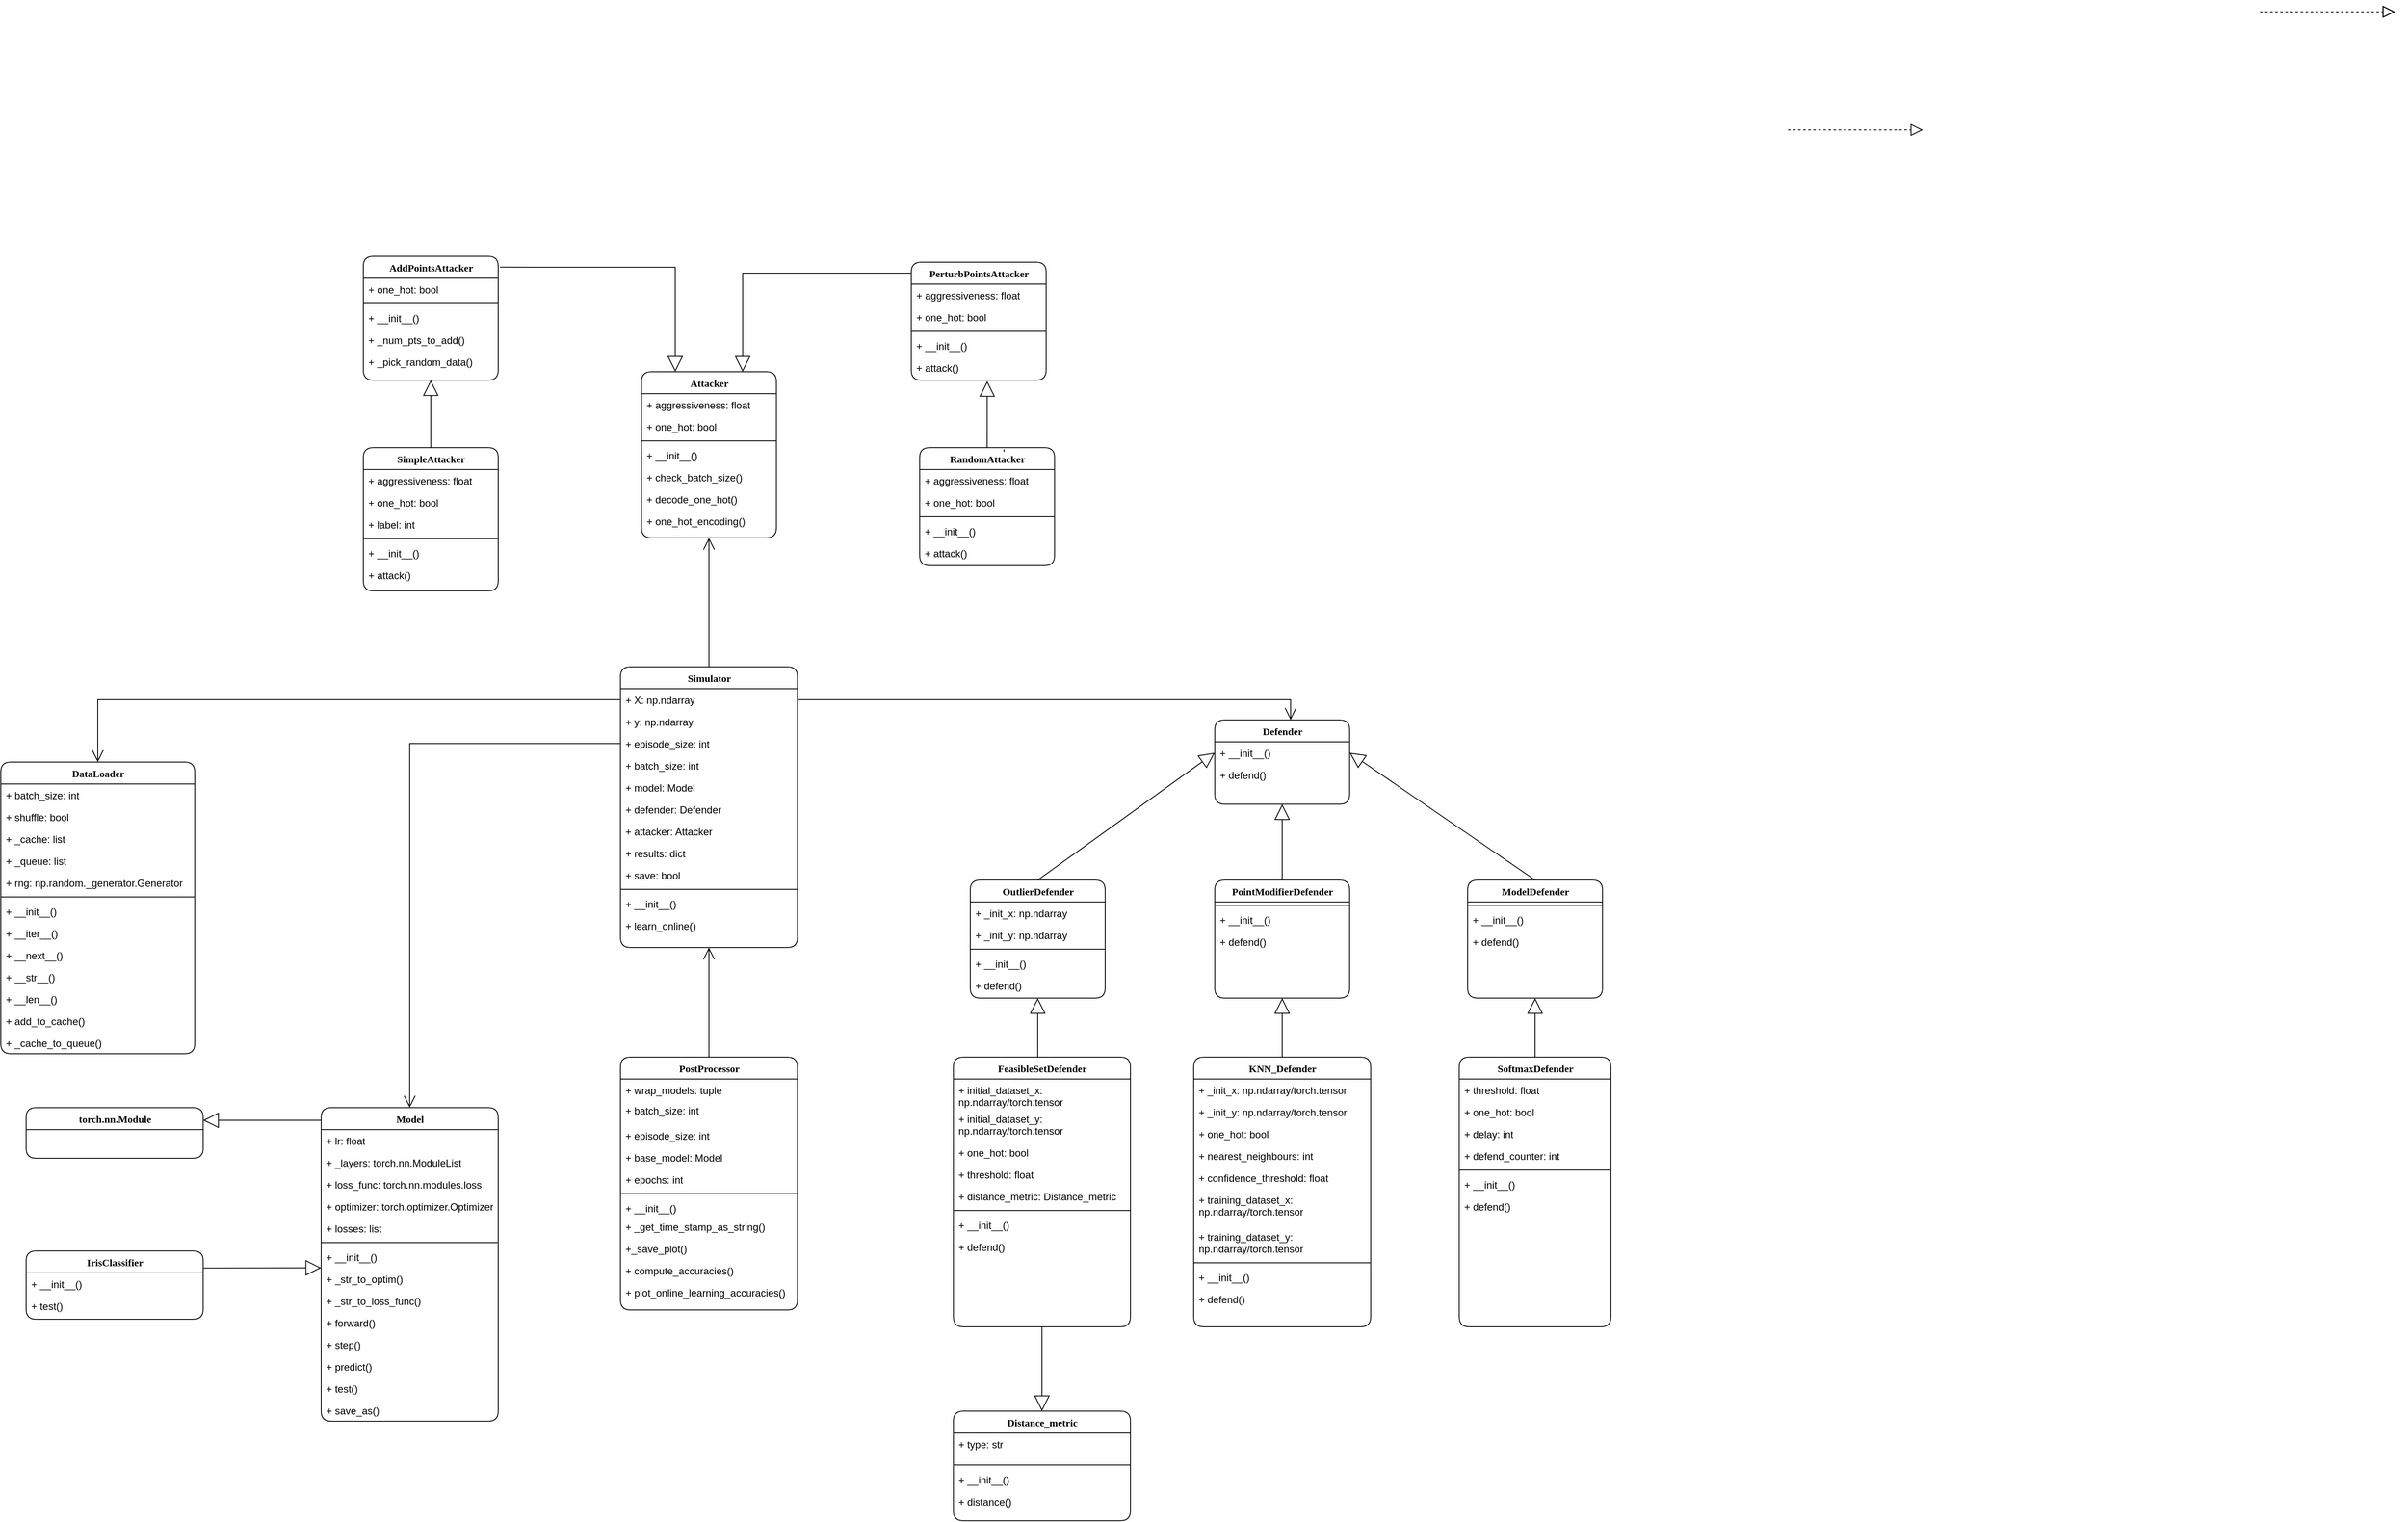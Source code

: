 <mxfile version="17.4.0" type="device"><diagram name="Page-1" id="9f46799a-70d6-7492-0946-bef42562c5a5"><mxGraphModel dx="711" dy="2043" grid="1" gridSize="10" guides="1" tooltips="1" connect="1" arrows="1" fold="1" page="1" pageScale="1" pageWidth="2336" pageHeight="1654" background="none" math="0" shadow="0"><root><mxCell id="0"/><mxCell id="1" parent="0"/><mxCell id="78961159f06e98e8-17" value="DataLoader" style="swimlane;html=1;fontStyle=1;align=center;verticalAlign=top;childLayout=stackLayout;horizontal=1;startSize=26;horizontalStack=0;resizeParent=1;resizeLast=0;collapsible=1;marginBottom=0;swimlaneFillColor=#ffffff;rounded=1;shadow=0;comic=0;labelBackgroundColor=none;strokeWidth=1;fillColor=none;fontFamily=Verdana;fontSize=12" parent="1" vertex="1"><mxGeometry x="110" y="650" width="230" height="346" as="geometry"><mxRectangle x="90" y="83" width="110" height="26" as="alternateBounds"/></mxGeometry></mxCell><mxCell id="78961159f06e98e8-21" value="+ batch_size: int" style="text;html=1;strokeColor=none;fillColor=none;align=left;verticalAlign=top;spacingLeft=4;spacingRight=4;whiteSpace=wrap;overflow=hidden;rotatable=0;points=[[0,0.5],[1,0.5]];portConstraint=eastwest;rounded=1;" parent="78961159f06e98e8-17" vertex="1"><mxGeometry y="26" width="230" height="26" as="geometry"/></mxCell><mxCell id="78961159f06e98e8-23" value="+ shuffle: bool" style="text;html=1;strokeColor=none;fillColor=none;align=left;verticalAlign=top;spacingLeft=4;spacingRight=4;whiteSpace=wrap;overflow=hidden;rotatable=0;points=[[0,0.5],[1,0.5]];portConstraint=eastwest;rounded=1;" parent="78961159f06e98e8-17" vertex="1"><mxGeometry y="52" width="230" height="26" as="geometry"/></mxCell><mxCell id="78961159f06e98e8-25" value="+ _cache: list" style="text;html=1;strokeColor=none;fillColor=none;align=left;verticalAlign=top;spacingLeft=4;spacingRight=4;whiteSpace=wrap;overflow=hidden;rotatable=0;points=[[0,0.5],[1,0.5]];portConstraint=eastwest;rounded=1;" parent="78961159f06e98e8-17" vertex="1"><mxGeometry y="78" width="230" height="26" as="geometry"/></mxCell><mxCell id="78961159f06e98e8-26" value="+ _queue: list" style="text;html=1;strokeColor=none;fillColor=none;align=left;verticalAlign=top;spacingLeft=4;spacingRight=4;whiteSpace=wrap;overflow=hidden;rotatable=0;points=[[0,0.5],[1,0.5]];portConstraint=eastwest;rounded=1;" parent="78961159f06e98e8-17" vertex="1"><mxGeometry y="104" width="230" height="26" as="geometry"/></mxCell><mxCell id="78961159f06e98e8-24" value="+ rng: np.random._generator.Generator&amp;nbsp;" style="text;html=1;strokeColor=none;fillColor=none;align=left;verticalAlign=top;spacingLeft=4;spacingRight=4;whiteSpace=wrap;overflow=hidden;rotatable=0;points=[[0,0.5],[1,0.5]];portConstraint=eastwest;rounded=1;" parent="78961159f06e98e8-17" vertex="1"><mxGeometry y="130" width="230" height="26" as="geometry"/></mxCell><mxCell id="78961159f06e98e8-19" value="" style="line;html=1;strokeWidth=1;fillColor=none;align=left;verticalAlign=middle;spacingTop=-1;spacingLeft=3;spacingRight=3;rotatable=0;labelPosition=right;points=[];portConstraint=eastwest;rounded=1;" parent="78961159f06e98e8-17" vertex="1"><mxGeometry y="156" width="230" height="8" as="geometry"/></mxCell><mxCell id="78961159f06e98e8-20" value="+ __init__()" style="text;html=1;strokeColor=none;fillColor=none;align=left;verticalAlign=top;spacingLeft=4;spacingRight=4;whiteSpace=wrap;overflow=hidden;rotatable=0;points=[[0,0.5],[1,0.5]];portConstraint=eastwest;rounded=1;" parent="78961159f06e98e8-17" vertex="1"><mxGeometry y="164" width="230" height="26" as="geometry"/></mxCell><mxCell id="78961159f06e98e8-27" value="+ __iter__()" style="text;html=1;strokeColor=none;fillColor=none;align=left;verticalAlign=top;spacingLeft=4;spacingRight=4;whiteSpace=wrap;overflow=hidden;rotatable=0;points=[[0,0.5],[1,0.5]];portConstraint=eastwest;rounded=1;" parent="78961159f06e98e8-17" vertex="1"><mxGeometry y="190" width="230" height="26" as="geometry"/></mxCell><mxCell id="HNmDLy99g-B5HM1cWRV4-6" value="+ __next__()" style="text;html=1;strokeColor=none;fillColor=none;align=left;verticalAlign=top;spacingLeft=4;spacingRight=4;whiteSpace=wrap;overflow=hidden;rotatable=0;points=[[0,0.5],[1,0.5]];portConstraint=eastwest;rounded=1;" parent="78961159f06e98e8-17" vertex="1"><mxGeometry y="216" width="230" height="26" as="geometry"/></mxCell><mxCell id="4w9AQa7kGGlnTbLv3iYt-20" value="+ __str__()" style="text;html=1;strokeColor=none;fillColor=none;align=left;verticalAlign=top;spacingLeft=4;spacingRight=4;whiteSpace=wrap;overflow=hidden;rotatable=0;points=[[0,0.5],[1,0.5]];portConstraint=eastwest;rounded=1;" parent="78961159f06e98e8-17" vertex="1"><mxGeometry y="242" width="230" height="26" as="geometry"/></mxCell><mxCell id="HNmDLy99g-B5HM1cWRV4-7" value="+ __len__()" style="text;html=1;strokeColor=none;fillColor=none;align=left;verticalAlign=top;spacingLeft=4;spacingRight=4;whiteSpace=wrap;overflow=hidden;rotatable=0;points=[[0,0.5],[1,0.5]];portConstraint=eastwest;rounded=1;" parent="78961159f06e98e8-17" vertex="1"><mxGeometry y="268" width="230" height="26" as="geometry"/></mxCell><mxCell id="HNmDLy99g-B5HM1cWRV4-8" value="+ add_to_cache()" style="text;html=1;strokeColor=none;fillColor=none;align=left;verticalAlign=top;spacingLeft=4;spacingRight=4;whiteSpace=wrap;overflow=hidden;rotatable=0;points=[[0,0.5],[1,0.5]];portConstraint=eastwest;rounded=1;" parent="78961159f06e98e8-17" vertex="1"><mxGeometry y="294" width="230" height="26" as="geometry"/></mxCell><mxCell id="HNmDLy99g-B5HM1cWRV4-9" value="+ _cache_to_queue()" style="text;html=1;strokeColor=none;fillColor=none;align=left;verticalAlign=top;spacingLeft=4;spacingRight=4;whiteSpace=wrap;overflow=hidden;rotatable=0;points=[[0,0.5],[1,0.5]];portConstraint=eastwest;rounded=1;" parent="78961159f06e98e8-17" vertex="1"><mxGeometry y="320" width="230" height="26" as="geometry"/></mxCell><mxCell id="78961159f06e98e8-30" value="Attacker" style="swimlane;html=1;fontStyle=1;align=center;verticalAlign=top;childLayout=stackLayout;horizontal=1;startSize=26;horizontalStack=0;resizeParent=1;resizeLast=0;collapsible=1;marginBottom=0;swimlaneFillColor=#ffffff;rounded=1;shadow=0;comic=0;labelBackgroundColor=none;strokeWidth=1;fillColor=none;fontFamily=Verdana;fontSize=12" parent="1" vertex="1"><mxGeometry x="870" y="187" width="160" height="197" as="geometry"/></mxCell><mxCell id="78961159f06e98e8-31" value="+ aggressiveness: float" style="text;html=1;strokeColor=none;fillColor=none;align=left;verticalAlign=top;spacingLeft=4;spacingRight=4;whiteSpace=wrap;overflow=hidden;rotatable=0;points=[[0,0.5],[1,0.5]];portConstraint=eastwest;rounded=1;" parent="78961159f06e98e8-30" vertex="1"><mxGeometry y="26" width="160" height="26" as="geometry"/></mxCell><mxCell id="78961159f06e98e8-32" value="+ one_hot: bool" style="text;html=1;strokeColor=none;fillColor=none;align=left;verticalAlign=top;spacingLeft=4;spacingRight=4;whiteSpace=wrap;overflow=hidden;rotatable=0;points=[[0,0.5],[1,0.5]];portConstraint=eastwest;rounded=1;" parent="78961159f06e98e8-30" vertex="1"><mxGeometry y="52" width="160" height="26" as="geometry"/></mxCell><mxCell id="78961159f06e98e8-38" value="" style="line;html=1;strokeWidth=1;fillColor=none;align=left;verticalAlign=middle;spacingTop=-1;spacingLeft=3;spacingRight=3;rotatable=0;labelPosition=right;points=[];portConstraint=eastwest;rounded=1;" parent="78961159f06e98e8-30" vertex="1"><mxGeometry y="78" width="160" height="8" as="geometry"/></mxCell><mxCell id="78961159f06e98e8-39" value="+ __init__()" style="text;html=1;strokeColor=none;fillColor=none;align=left;verticalAlign=top;spacingLeft=4;spacingRight=4;whiteSpace=wrap;overflow=hidden;rotatable=0;points=[[0,0.5],[1,0.5]];portConstraint=eastwest;rounded=1;" parent="78961159f06e98e8-30" vertex="1"><mxGeometry y="86" width="160" height="26" as="geometry"/></mxCell><mxCell id="78961159f06e98e8-40" value="+ check_batch_size()" style="text;html=1;strokeColor=none;fillColor=none;align=left;verticalAlign=top;spacingLeft=4;spacingRight=4;whiteSpace=wrap;overflow=hidden;rotatable=0;points=[[0,0.5],[1,0.5]];portConstraint=eastwest;rounded=1;" parent="78961159f06e98e8-30" vertex="1"><mxGeometry y="112" width="160" height="26" as="geometry"/></mxCell><mxCell id="78961159f06e98e8-42" value="+ decode_one_hot()" style="text;html=1;strokeColor=none;fillColor=none;align=left;verticalAlign=top;spacingLeft=4;spacingRight=4;whiteSpace=wrap;overflow=hidden;rotatable=0;points=[[0,0.5],[1,0.5]];portConstraint=eastwest;rounded=1;" parent="78961159f06e98e8-30" vertex="1"><mxGeometry y="138" width="160" height="26" as="geometry"/></mxCell><mxCell id="HNmDLy99g-B5HM1cWRV4-432" value="+ one_hot_encoding()" style="text;html=1;strokeColor=none;fillColor=none;align=left;verticalAlign=top;spacingLeft=4;spacingRight=4;whiteSpace=wrap;overflow=hidden;rotatable=0;points=[[0,0.5],[1,0.5]];portConstraint=eastwest;rounded=1;" parent="78961159f06e98e8-30" vertex="1"><mxGeometry y="164" width="160" height="26" as="geometry"/></mxCell><mxCell id="78961159f06e98e8-43" value="AddPointsAttacker" style="swimlane;html=1;fontStyle=1;align=center;verticalAlign=top;childLayout=stackLayout;horizontal=1;startSize=26;horizontalStack=0;resizeParent=1;resizeLast=0;collapsible=1;marginBottom=0;swimlaneFillColor=#ffffff;rounded=1;shadow=0;comic=0;labelBackgroundColor=none;strokeWidth=1;fillColor=none;fontFamily=Verdana;fontSize=12" parent="1" vertex="1"><mxGeometry x="540" y="50" width="160" height="147" as="geometry"/></mxCell><mxCell id="78961159f06e98e8-44" value="+ one_hot: bool" style="text;html=1;strokeColor=none;fillColor=none;align=left;verticalAlign=top;spacingLeft=4;spacingRight=4;whiteSpace=wrap;overflow=hidden;rotatable=0;points=[[0,0.5],[1,0.5]];portConstraint=eastwest;rounded=1;" parent="78961159f06e98e8-43" vertex="1"><mxGeometry y="26" width="160" height="26" as="geometry"/></mxCell><mxCell id="78961159f06e98e8-51" value="" style="line;html=1;strokeWidth=1;fillColor=none;align=left;verticalAlign=middle;spacingTop=-1;spacingLeft=3;spacingRight=3;rotatable=0;labelPosition=right;points=[];portConstraint=eastwest;rounded=1;" parent="78961159f06e98e8-43" vertex="1"><mxGeometry y="52" width="160" height="8" as="geometry"/></mxCell><mxCell id="HNmDLy99g-B5HM1cWRV4-433" value="+ __init__()" style="text;html=1;strokeColor=none;fillColor=none;align=left;verticalAlign=top;spacingLeft=4;spacingRight=4;whiteSpace=wrap;overflow=hidden;rotatable=0;points=[[0,0.5],[1,0.5]];portConstraint=eastwest;rounded=1;" parent="78961159f06e98e8-43" vertex="1"><mxGeometry y="60" width="160" height="26" as="geometry"/></mxCell><mxCell id="78961159f06e98e8-52" value="+ _num_pts_to_add()" style="text;html=1;strokeColor=none;fillColor=none;align=left;verticalAlign=top;spacingLeft=4;spacingRight=4;whiteSpace=wrap;overflow=hidden;rotatable=0;points=[[0,0.5],[1,0.5]];portConstraint=eastwest;rounded=1;" parent="78961159f06e98e8-43" vertex="1"><mxGeometry y="86" width="160" height="26" as="geometry"/></mxCell><mxCell id="78961159f06e98e8-53" value="+ _pick_random_data()" style="text;html=1;strokeColor=none;fillColor=none;align=left;verticalAlign=top;spacingLeft=4;spacingRight=4;whiteSpace=wrap;overflow=hidden;rotatable=0;points=[[0,0.5],[1,0.5]];portConstraint=eastwest;rounded=1;" parent="78961159f06e98e8-43" vertex="1"><mxGeometry y="112" width="160" height="26" as="geometry"/></mxCell><mxCell id="HNmDLy99g-B5HM1cWRV4-435" value="SimpleAttacker" style="swimlane;html=1;fontStyle=1;align=center;verticalAlign=top;childLayout=stackLayout;horizontal=1;startSize=26;horizontalStack=0;resizeParent=1;resizeLast=0;collapsible=1;marginBottom=0;swimlaneFillColor=#ffffff;rounded=1;shadow=0;comic=0;labelBackgroundColor=none;strokeWidth=1;fillColor=none;fontFamily=Verdana;fontSize=12" parent="1" vertex="1"><mxGeometry x="540" y="277" width="160" height="170" as="geometry"/></mxCell><mxCell id="HNmDLy99g-B5HM1cWRV4-442" value="+ aggressiveness: float" style="text;html=1;strokeColor=none;fillColor=none;align=left;verticalAlign=top;spacingLeft=4;spacingRight=4;whiteSpace=wrap;overflow=hidden;rotatable=0;points=[[0,0.5],[1,0.5]];portConstraint=eastwest;rounded=1;" parent="HNmDLy99g-B5HM1cWRV4-435" vertex="1"><mxGeometry y="26" width="160" height="26" as="geometry"/></mxCell><mxCell id="HNmDLy99g-B5HM1cWRV4-436" value="+ one_hot: bool" style="text;html=1;strokeColor=none;fillColor=none;align=left;verticalAlign=top;spacingLeft=4;spacingRight=4;whiteSpace=wrap;overflow=hidden;rotatable=0;points=[[0,0.5],[1,0.5]];portConstraint=eastwest;rounded=1;" parent="HNmDLy99g-B5HM1cWRV4-435" vertex="1"><mxGeometry y="52" width="160" height="26" as="geometry"/></mxCell><mxCell id="HNmDLy99g-B5HM1cWRV4-443" value="+ label: int" style="text;html=1;strokeColor=none;fillColor=none;align=left;verticalAlign=top;spacingLeft=4;spacingRight=4;whiteSpace=wrap;overflow=hidden;rotatable=0;points=[[0,0.5],[1,0.5]];portConstraint=eastwest;rounded=1;" parent="HNmDLy99g-B5HM1cWRV4-435" vertex="1"><mxGeometry y="78" width="160" height="26" as="geometry"/></mxCell><mxCell id="HNmDLy99g-B5HM1cWRV4-437" value="" style="line;html=1;strokeWidth=1;fillColor=none;align=left;verticalAlign=middle;spacingTop=-1;spacingLeft=3;spacingRight=3;rotatable=0;labelPosition=right;points=[];portConstraint=eastwest;rounded=1;" parent="HNmDLy99g-B5HM1cWRV4-435" vertex="1"><mxGeometry y="104" width="160" height="8" as="geometry"/></mxCell><mxCell id="HNmDLy99g-B5HM1cWRV4-438" value="+ __init__()" style="text;html=1;strokeColor=none;fillColor=none;align=left;verticalAlign=top;spacingLeft=4;spacingRight=4;whiteSpace=wrap;overflow=hidden;rotatable=0;points=[[0,0.5],[1,0.5]];portConstraint=eastwest;rounded=1;" parent="HNmDLy99g-B5HM1cWRV4-435" vertex="1"><mxGeometry y="112" width="160" height="26" as="geometry"/></mxCell><mxCell id="HNmDLy99g-B5HM1cWRV4-439" value="+ attack()" style="text;html=1;strokeColor=none;fillColor=none;align=left;verticalAlign=top;spacingLeft=4;spacingRight=4;whiteSpace=wrap;overflow=hidden;rotatable=0;points=[[0,0.5],[1,0.5]];portConstraint=eastwest;rounded=1;" parent="HNmDLy99g-B5HM1cWRV4-435" vertex="1"><mxGeometry y="138" width="160" height="26" as="geometry"/></mxCell><mxCell id="HNmDLy99g-B5HM1cWRV4-454" value="Defender" style="swimlane;html=1;fontStyle=1;align=center;verticalAlign=top;childLayout=stackLayout;horizontal=1;startSize=26;horizontalStack=0;resizeParent=1;resizeLast=0;collapsible=1;marginBottom=0;swimlaneFillColor=#ffffff;rounded=1;shadow=0;comic=0;labelBackgroundColor=none;strokeWidth=1;fillColor=none;fontFamily=Verdana;fontSize=12" parent="1" vertex="1"><mxGeometry x="1550" y="600" width="160" height="100" as="geometry"/></mxCell><mxCell id="HNmDLy99g-B5HM1cWRV4-458" value="+ __init__()" style="text;html=1;strokeColor=none;fillColor=none;align=left;verticalAlign=top;spacingLeft=4;spacingRight=4;whiteSpace=wrap;overflow=hidden;rotatable=0;points=[[0,0.5],[1,0.5]];portConstraint=eastwest;rounded=1;" parent="HNmDLy99g-B5HM1cWRV4-454" vertex="1"><mxGeometry y="26" width="160" height="26" as="geometry"/></mxCell><mxCell id="HNmDLy99g-B5HM1cWRV4-459" value="+ defend()" style="text;html=1;strokeColor=none;fillColor=none;align=left;verticalAlign=top;spacingLeft=4;spacingRight=4;whiteSpace=wrap;overflow=hidden;rotatable=0;points=[[0,0.5],[1,0.5]];portConstraint=eastwest;rounded=1;" parent="HNmDLy99g-B5HM1cWRV4-454" vertex="1"><mxGeometry y="52" width="160" height="26" as="geometry"/></mxCell><mxCell id="HNmDLy99g-B5HM1cWRV4-462" value="OutlierDefender" style="swimlane;html=1;fontStyle=1;align=center;verticalAlign=top;childLayout=stackLayout;horizontal=1;startSize=26;horizontalStack=0;resizeParent=1;resizeLast=0;collapsible=1;marginBottom=0;swimlaneFillColor=#ffffff;rounded=1;shadow=0;comic=0;labelBackgroundColor=none;strokeWidth=1;fillColor=none;fontFamily=Verdana;fontSize=12" parent="1" vertex="1"><mxGeometry x="1260" y="790" width="160" height="140" as="geometry"/></mxCell><mxCell id="HNmDLy99g-B5HM1cWRV4-463" value="+ _init_x: np.ndarray" style="text;html=1;strokeColor=none;fillColor=none;align=left;verticalAlign=top;spacingLeft=4;spacingRight=4;whiteSpace=wrap;overflow=hidden;rotatable=0;points=[[0,0.5],[1,0.5]];portConstraint=eastwest;rounded=1;" parent="HNmDLy99g-B5HM1cWRV4-462" vertex="1"><mxGeometry y="26" width="160" height="26" as="geometry"/></mxCell><mxCell id="HNmDLy99g-B5HM1cWRV4-464" value="+ _init_y: np.ndarray" style="text;html=1;strokeColor=none;fillColor=none;align=left;verticalAlign=top;spacingLeft=4;spacingRight=4;whiteSpace=wrap;overflow=hidden;rotatable=0;points=[[0,0.5],[1,0.5]];portConstraint=eastwest;rounded=1;" parent="HNmDLy99g-B5HM1cWRV4-462" vertex="1"><mxGeometry y="52" width="160" height="26" as="geometry"/></mxCell><mxCell id="HNmDLy99g-B5HM1cWRV4-466" value="" style="line;html=1;strokeWidth=1;fillColor=none;align=left;verticalAlign=middle;spacingTop=-1;spacingLeft=3;spacingRight=3;rotatable=0;labelPosition=right;points=[];portConstraint=eastwest;rounded=1;" parent="HNmDLy99g-B5HM1cWRV4-462" vertex="1"><mxGeometry y="78" width="160" height="8" as="geometry"/></mxCell><mxCell id="HNmDLy99g-B5HM1cWRV4-467" value="+ __init__()" style="text;html=1;strokeColor=none;fillColor=none;align=left;verticalAlign=top;spacingLeft=4;spacingRight=4;whiteSpace=wrap;overflow=hidden;rotatable=0;points=[[0,0.5],[1,0.5]];portConstraint=eastwest;rounded=1;" parent="HNmDLy99g-B5HM1cWRV4-462" vertex="1"><mxGeometry y="86" width="160" height="26" as="geometry"/></mxCell><mxCell id="HNmDLy99g-B5HM1cWRV4-468" value="+ defend()" style="text;html=1;strokeColor=none;fillColor=none;align=left;verticalAlign=top;spacingLeft=4;spacingRight=4;whiteSpace=wrap;overflow=hidden;rotatable=0;points=[[0,0.5],[1,0.5]];portConstraint=eastwest;rounded=1;" parent="HNmDLy99g-B5HM1cWRV4-462" vertex="1"><mxGeometry y="112" width="160" height="26" as="geometry"/></mxCell><mxCell id="HNmDLy99g-B5HM1cWRV4-485" value="Model" style="swimlane;html=1;fontStyle=1;align=center;verticalAlign=top;childLayout=stackLayout;horizontal=1;startSize=26;horizontalStack=0;resizeParent=1;resizeLast=0;collapsible=1;marginBottom=0;swimlaneFillColor=#ffffff;rounded=1;shadow=0;comic=0;labelBackgroundColor=none;strokeWidth=1;fillColor=none;fontFamily=Verdana;fontSize=12" parent="1" vertex="1"><mxGeometry x="490" y="1060" width="210" height="372" as="geometry"/></mxCell><mxCell id="HNmDLy99g-B5HM1cWRV4-486" value="+ lr: float" style="text;html=1;strokeColor=none;fillColor=none;align=left;verticalAlign=top;spacingLeft=4;spacingRight=4;whiteSpace=wrap;overflow=hidden;rotatable=0;points=[[0,0.5],[1,0.5]];portConstraint=eastwest;rounded=1;" parent="HNmDLy99g-B5HM1cWRV4-485" vertex="1"><mxGeometry y="26" width="210" height="26" as="geometry"/></mxCell><mxCell id="HNmDLy99g-B5HM1cWRV4-501" value="+ _layers: torch.nn.ModuleList" style="text;html=1;strokeColor=none;fillColor=none;align=left;verticalAlign=top;spacingLeft=4;spacingRight=4;whiteSpace=wrap;overflow=hidden;rotatable=0;points=[[0,0.5],[1,0.5]];portConstraint=eastwest;rounded=1;" parent="HNmDLy99g-B5HM1cWRV4-485" vertex="1"><mxGeometry y="52" width="210" height="26" as="geometry"/></mxCell><mxCell id="HNmDLy99g-B5HM1cWRV4-487" value="+ loss_func: torch.nn.modules.loss" style="text;html=1;strokeColor=none;fillColor=none;align=left;verticalAlign=top;spacingLeft=4;spacingRight=4;whiteSpace=wrap;overflow=hidden;rotatable=0;points=[[0,0.5],[1,0.5]];portConstraint=eastwest;rounded=1;" parent="HNmDLy99g-B5HM1cWRV4-485" vertex="1"><mxGeometry y="78" width="210" height="26" as="geometry"/></mxCell><mxCell id="HNmDLy99g-B5HM1cWRV4-502" value="+ optimizer: torch.optimizer.Optimizer" style="text;html=1;strokeColor=none;fillColor=none;align=left;verticalAlign=top;spacingLeft=4;spacingRight=4;whiteSpace=wrap;overflow=hidden;rotatable=0;points=[[0,0.5],[1,0.5]];portConstraint=eastwest;rounded=1;" parent="HNmDLy99g-B5HM1cWRV4-485" vertex="1"><mxGeometry y="104" width="210" height="26" as="geometry"/></mxCell><mxCell id="HNmDLy99g-B5HM1cWRV4-503" value="+ losses: list" style="text;html=1;strokeColor=none;fillColor=none;align=left;verticalAlign=top;spacingLeft=4;spacingRight=4;whiteSpace=wrap;overflow=hidden;rotatable=0;points=[[0,0.5],[1,0.5]];portConstraint=eastwest;rounded=1;" parent="HNmDLy99g-B5HM1cWRV4-485" vertex="1"><mxGeometry y="130" width="210" height="26" as="geometry"/></mxCell><mxCell id="HNmDLy99g-B5HM1cWRV4-488" value="" style="line;html=1;strokeWidth=1;fillColor=none;align=left;verticalAlign=middle;spacingTop=-1;spacingLeft=3;spacingRight=3;rotatable=0;labelPosition=right;points=[];portConstraint=eastwest;rounded=1;" parent="HNmDLy99g-B5HM1cWRV4-485" vertex="1"><mxGeometry y="156" width="210" height="8" as="geometry"/></mxCell><mxCell id="HNmDLy99g-B5HM1cWRV4-489" value="+ __init__()" style="text;html=1;strokeColor=none;fillColor=none;align=left;verticalAlign=top;spacingLeft=4;spacingRight=4;whiteSpace=wrap;overflow=hidden;rotatable=0;points=[[0,0.5],[1,0.5]];portConstraint=eastwest;rounded=1;" parent="HNmDLy99g-B5HM1cWRV4-485" vertex="1"><mxGeometry y="164" width="210" height="26" as="geometry"/></mxCell><mxCell id="HNmDLy99g-B5HM1cWRV4-490" value="+ _str_to_optim()" style="text;html=1;strokeColor=none;fillColor=none;align=left;verticalAlign=top;spacingLeft=4;spacingRight=4;whiteSpace=wrap;overflow=hidden;rotatable=0;points=[[0,0.5],[1,0.5]];portConstraint=eastwest;rounded=1;" parent="HNmDLy99g-B5HM1cWRV4-485" vertex="1"><mxGeometry y="190" width="210" height="26" as="geometry"/></mxCell><mxCell id="HNmDLy99g-B5HM1cWRV4-491" value="+ _str_to_loss_func()" style="text;html=1;strokeColor=none;fillColor=none;align=left;verticalAlign=top;spacingLeft=4;spacingRight=4;whiteSpace=wrap;overflow=hidden;rotatable=0;points=[[0,0.5],[1,0.5]];portConstraint=eastwest;rounded=1;" parent="HNmDLy99g-B5HM1cWRV4-485" vertex="1"><mxGeometry y="216" width="210" height="26" as="geometry"/></mxCell><mxCell id="HNmDLy99g-B5HM1cWRV4-504" value="+ forward()" style="text;html=1;strokeColor=none;fillColor=none;align=left;verticalAlign=top;spacingLeft=4;spacingRight=4;whiteSpace=wrap;overflow=hidden;rotatable=0;points=[[0,0.5],[1,0.5]];portConstraint=eastwest;rounded=1;" parent="HNmDLy99g-B5HM1cWRV4-485" vertex="1"><mxGeometry y="242" width="210" height="26" as="geometry"/></mxCell><mxCell id="HNmDLy99g-B5HM1cWRV4-505" value="+ step()" style="text;html=1;strokeColor=none;fillColor=none;align=left;verticalAlign=top;spacingLeft=4;spacingRight=4;whiteSpace=wrap;overflow=hidden;rotatable=0;points=[[0,0.5],[1,0.5]];portConstraint=eastwest;rounded=1;" parent="HNmDLy99g-B5HM1cWRV4-485" vertex="1"><mxGeometry y="268" width="210" height="26" as="geometry"/></mxCell><mxCell id="HNmDLy99g-B5HM1cWRV4-492" value="+ predict()" style="text;html=1;strokeColor=none;fillColor=none;align=left;verticalAlign=top;spacingLeft=4;spacingRight=4;whiteSpace=wrap;overflow=hidden;rotatable=0;points=[[0,0.5],[1,0.5]];portConstraint=eastwest;rounded=1;" parent="HNmDLy99g-B5HM1cWRV4-485" vertex="1"><mxGeometry y="294" width="210" height="26" as="geometry"/></mxCell><mxCell id="HNmDLy99g-B5HM1cWRV4-506" value="+ test()" style="text;html=1;strokeColor=none;fillColor=none;align=left;verticalAlign=top;spacingLeft=4;spacingRight=4;whiteSpace=wrap;overflow=hidden;rotatable=0;points=[[0,0.5],[1,0.5]];portConstraint=eastwest;rounded=1;" parent="HNmDLy99g-B5HM1cWRV4-485" vertex="1"><mxGeometry y="320" width="210" height="26" as="geometry"/></mxCell><mxCell id="HNmDLy99g-B5HM1cWRV4-507" value="+ save_as()" style="text;html=1;strokeColor=none;fillColor=none;align=left;verticalAlign=top;spacingLeft=4;spacingRight=4;whiteSpace=wrap;overflow=hidden;rotatable=0;points=[[0,0.5],[1,0.5]];portConstraint=eastwest;rounded=1;" parent="HNmDLy99g-B5HM1cWRV4-485" vertex="1"><mxGeometry y="346" width="210" height="26" as="geometry"/></mxCell><mxCell id="HNmDLy99g-B5HM1cWRV4-508" value="IrisClassifier" style="swimlane;html=1;fontStyle=1;align=center;verticalAlign=top;childLayout=stackLayout;horizontal=1;startSize=26;horizontalStack=0;resizeParent=1;resizeLast=0;collapsible=1;marginBottom=0;swimlaneFillColor=#ffffff;rounded=1;shadow=0;comic=0;labelBackgroundColor=none;strokeWidth=1;fillColor=none;fontFamily=Verdana;fontSize=12" parent="1" vertex="1"><mxGeometry x="140" y="1230" width="210" height="81" as="geometry"/></mxCell><mxCell id="HNmDLy99g-B5HM1cWRV4-515" value="+ __init__()" style="text;html=1;strokeColor=none;fillColor=none;align=left;verticalAlign=top;spacingLeft=4;spacingRight=4;whiteSpace=wrap;overflow=hidden;rotatable=0;points=[[0,0.5],[1,0.5]];portConstraint=eastwest;rounded=1;" parent="HNmDLy99g-B5HM1cWRV4-508" vertex="1"><mxGeometry y="26" width="210" height="26" as="geometry"/></mxCell><mxCell id="HNmDLy99g-B5HM1cWRV4-521" value="+ test()" style="text;html=1;strokeColor=none;fillColor=none;align=left;verticalAlign=top;spacingLeft=4;spacingRight=4;whiteSpace=wrap;overflow=hidden;rotatable=0;points=[[0,0.5],[1,0.5]];portConstraint=eastwest;rounded=1;" parent="HNmDLy99g-B5HM1cWRV4-508" vertex="1"><mxGeometry y="52" width="210" height="26" as="geometry"/></mxCell><mxCell id="HNmDLy99g-B5HM1cWRV4-524" value="torch.nn.Module" style="swimlane;html=1;fontStyle=1;align=center;verticalAlign=top;childLayout=stackLayout;horizontal=1;startSize=26;horizontalStack=0;resizeParent=1;resizeLast=0;collapsible=1;marginBottom=0;swimlaneFillColor=#ffffff;rounded=1;shadow=0;comic=0;labelBackgroundColor=none;strokeWidth=1;fillColor=none;fontFamily=Verdana;fontSize=12" parent="1" vertex="1"><mxGeometry x="140" y="1060" width="210" height="60" as="geometry"/></mxCell><mxCell id="HNmDLy99g-B5HM1cWRV4-530" value="Simulator" style="swimlane;html=1;fontStyle=1;align=center;verticalAlign=top;childLayout=stackLayout;horizontal=1;startSize=26;horizontalStack=0;resizeParent=1;resizeLast=0;collapsible=1;marginBottom=0;swimlaneFillColor=#ffffff;rounded=1;shadow=0;comic=0;labelBackgroundColor=none;strokeWidth=1;fillColor=none;fontFamily=Verdana;fontSize=12" parent="1" vertex="1"><mxGeometry x="845" y="537" width="210" height="333" as="geometry"/></mxCell><mxCell id="HNmDLy99g-B5HM1cWRV4-533" value="+ X: np.ndarray" style="text;html=1;strokeColor=none;fillColor=none;align=left;verticalAlign=top;spacingLeft=4;spacingRight=4;whiteSpace=wrap;overflow=hidden;rotatable=0;points=[[0,0.5],[1,0.5]];portConstraint=eastwest;rounded=1;" parent="HNmDLy99g-B5HM1cWRV4-530" vertex="1"><mxGeometry y="26" width="210" height="26" as="geometry"/></mxCell><mxCell id="HNmDLy99g-B5HM1cWRV4-534" value="+ y: np.ndarray" style="text;html=1;strokeColor=none;fillColor=none;align=left;verticalAlign=top;spacingLeft=4;spacingRight=4;whiteSpace=wrap;overflow=hidden;rotatable=0;points=[[0,0.5],[1,0.5]];portConstraint=eastwest;rounded=1;" parent="HNmDLy99g-B5HM1cWRV4-530" vertex="1"><mxGeometry y="52" width="210" height="26" as="geometry"/></mxCell><mxCell id="HNmDLy99g-B5HM1cWRV4-535" value="+ episode_size: int" style="text;html=1;strokeColor=none;fillColor=none;align=left;verticalAlign=top;spacingLeft=4;spacingRight=4;whiteSpace=wrap;overflow=hidden;rotatable=0;points=[[0,0.5],[1,0.5]];portConstraint=eastwest;rounded=1;" parent="HNmDLy99g-B5HM1cWRV4-530" vertex="1"><mxGeometry y="78" width="210" height="26" as="geometry"/></mxCell><mxCell id="HNmDLy99g-B5HM1cWRV4-579" value="+ batch_size: int" style="text;html=1;strokeColor=none;fillColor=none;align=left;verticalAlign=top;spacingLeft=4;spacingRight=4;whiteSpace=wrap;overflow=hidden;rotatable=0;points=[[0,0.5],[1,0.5]];portConstraint=eastwest;rounded=1;" parent="HNmDLy99g-B5HM1cWRV4-530" vertex="1"><mxGeometry y="104" width="210" height="26" as="geometry"/></mxCell><mxCell id="HNmDLy99g-B5HM1cWRV4-611" value="+ model: Model" style="text;html=1;strokeColor=none;fillColor=none;align=left;verticalAlign=top;spacingLeft=4;spacingRight=4;whiteSpace=wrap;overflow=hidden;rotatable=0;points=[[0,0.5],[1,0.5]];portConstraint=eastwest;rounded=1;" parent="HNmDLy99g-B5HM1cWRV4-530" vertex="1"><mxGeometry y="130" width="210" height="26" as="geometry"/></mxCell><mxCell id="HNmDLy99g-B5HM1cWRV4-612" value="+ defender: Defender" style="text;html=1;strokeColor=none;fillColor=none;align=left;verticalAlign=top;spacingLeft=4;spacingRight=4;whiteSpace=wrap;overflow=hidden;rotatable=0;points=[[0,0.5],[1,0.5]];portConstraint=eastwest;rounded=1;" parent="HNmDLy99g-B5HM1cWRV4-530" vertex="1"><mxGeometry y="156" width="210" height="26" as="geometry"/></mxCell><mxCell id="HNmDLy99g-B5HM1cWRV4-580" value="+ attacker: Attacker" style="text;html=1;strokeColor=none;fillColor=none;align=left;verticalAlign=top;spacingLeft=4;spacingRight=4;whiteSpace=wrap;overflow=hidden;rotatable=0;points=[[0,0.5],[1,0.5]];portConstraint=eastwest;rounded=1;" parent="HNmDLy99g-B5HM1cWRV4-530" vertex="1"><mxGeometry y="182" width="210" height="26" as="geometry"/></mxCell><mxCell id="HNmDLy99g-B5HM1cWRV4-614" value="+ results: dict" style="text;html=1;strokeColor=none;fillColor=none;align=left;verticalAlign=top;spacingLeft=4;spacingRight=4;whiteSpace=wrap;overflow=hidden;rotatable=0;points=[[0,0.5],[1,0.5]];portConstraint=eastwest;rounded=1;" parent="HNmDLy99g-B5HM1cWRV4-530" vertex="1"><mxGeometry y="208" width="210" height="26" as="geometry"/></mxCell><mxCell id="HNmDLy99g-B5HM1cWRV4-613" value="+ save: bool" style="text;html=1;strokeColor=none;fillColor=none;align=left;verticalAlign=top;spacingLeft=4;spacingRight=4;whiteSpace=wrap;overflow=hidden;rotatable=0;points=[[0,0.5],[1,0.5]];portConstraint=eastwest;rounded=1;" parent="HNmDLy99g-B5HM1cWRV4-530" vertex="1"><mxGeometry y="234" width="210" height="26" as="geometry"/></mxCell><mxCell id="HNmDLy99g-B5HM1cWRV4-536" value="" style="line;html=1;strokeWidth=1;fillColor=none;align=left;verticalAlign=middle;spacingTop=-1;spacingLeft=3;spacingRight=3;rotatable=0;labelPosition=right;points=[];portConstraint=eastwest;rounded=1;" parent="HNmDLy99g-B5HM1cWRV4-530" vertex="1"><mxGeometry y="260" width="210" height="8" as="geometry"/></mxCell><mxCell id="HNmDLy99g-B5HM1cWRV4-537" value="+ __init__()" style="text;html=1;strokeColor=none;fillColor=none;align=left;verticalAlign=top;spacingLeft=4;spacingRight=4;whiteSpace=wrap;overflow=hidden;rotatable=0;points=[[0,0.5],[1,0.5]];portConstraint=eastwest;rounded=1;" parent="HNmDLy99g-B5HM1cWRV4-530" vertex="1"><mxGeometry y="268" width="210" height="26" as="geometry"/></mxCell><mxCell id="HNmDLy99g-B5HM1cWRV4-538" value="+ learn_online()" style="text;html=1;strokeColor=none;fillColor=none;align=left;verticalAlign=top;spacingLeft=4;spacingRight=4;whiteSpace=wrap;overflow=hidden;rotatable=0;points=[[0,0.5],[1,0.5]];portConstraint=eastwest;rounded=1;" parent="HNmDLy99g-B5HM1cWRV4-530" vertex="1"><mxGeometry y="294" width="210" height="26" as="geometry"/></mxCell><mxCell id="HNmDLy99g-B5HM1cWRV4-545" value="PerturbPointsAttacker" style="swimlane;html=1;fontStyle=1;align=center;verticalAlign=top;childLayout=stackLayout;horizontal=1;startSize=26;horizontalStack=0;resizeParent=1;resizeLast=0;collapsible=1;marginBottom=0;swimlaneFillColor=#ffffff;rounded=1;shadow=0;comic=0;labelBackgroundColor=none;strokeWidth=1;fillColor=none;fontFamily=Verdana;fontSize=12" parent="1" vertex="1"><mxGeometry x="1190" y="57" width="160" height="140" as="geometry"/></mxCell><mxCell id="HNmDLy99g-B5HM1cWRV4-546" value="+ aggressiveness: float" style="text;html=1;strokeColor=none;fillColor=none;align=left;verticalAlign=top;spacingLeft=4;spacingRight=4;whiteSpace=wrap;overflow=hidden;rotatable=0;points=[[0,0.5],[1,0.5]];portConstraint=eastwest;rounded=1;" parent="HNmDLy99g-B5HM1cWRV4-545" vertex="1"><mxGeometry y="26" width="160" height="26" as="geometry"/></mxCell><mxCell id="HNmDLy99g-B5HM1cWRV4-547" value="+ one_hot: bool" style="text;html=1;strokeColor=none;fillColor=none;align=left;verticalAlign=top;spacingLeft=4;spacingRight=4;whiteSpace=wrap;overflow=hidden;rotatable=0;points=[[0,0.5],[1,0.5]];portConstraint=eastwest;rounded=1;" parent="HNmDLy99g-B5HM1cWRV4-545" vertex="1"><mxGeometry y="52" width="160" height="26" as="geometry"/></mxCell><mxCell id="HNmDLy99g-B5HM1cWRV4-548" value="" style="line;html=1;strokeWidth=1;fillColor=none;align=left;verticalAlign=middle;spacingTop=-1;spacingLeft=3;spacingRight=3;rotatable=0;labelPosition=right;points=[];portConstraint=eastwest;rounded=1;" parent="HNmDLy99g-B5HM1cWRV4-545" vertex="1"><mxGeometry y="78" width="160" height="8" as="geometry"/></mxCell><mxCell id="HNmDLy99g-B5HM1cWRV4-549" value="+ __init__()" style="text;html=1;strokeColor=none;fillColor=none;align=left;verticalAlign=top;spacingLeft=4;spacingRight=4;whiteSpace=wrap;overflow=hidden;rotatable=0;points=[[0,0.5],[1,0.5]];portConstraint=eastwest;rounded=1;" parent="HNmDLy99g-B5HM1cWRV4-545" vertex="1"><mxGeometry y="86" width="160" height="26" as="geometry"/></mxCell><mxCell id="HNmDLy99g-B5HM1cWRV4-550" value="+ attack()" style="text;html=1;strokeColor=none;fillColor=none;align=left;verticalAlign=top;spacingLeft=4;spacingRight=4;whiteSpace=wrap;overflow=hidden;rotatable=0;points=[[0,0.5],[1,0.5]];portConstraint=eastwest;rounded=1;" parent="HNmDLy99g-B5HM1cWRV4-545" vertex="1"><mxGeometry y="112" width="160" height="26" as="geometry"/></mxCell><mxCell id="HNmDLy99g-B5HM1cWRV4-553" value="" style="endArrow=block;dashed=1;endFill=0;endSize=12;html=1;rounded=1;" parent="1" edge="1"><mxGeometry width="160" relative="1" as="geometry"><mxPoint x="2230" y="-100" as="sourcePoint"/><mxPoint x="2390" y="-100" as="targetPoint"/></mxGeometry></mxCell><mxCell id="HNmDLy99g-B5HM1cWRV4-554" value="" style="endArrow=block;dashed=1;endFill=0;endSize=12;html=1;rounded=1;" parent="1" edge="1"><mxGeometry width="160" relative="1" as="geometry"><mxPoint x="2790" y="-240" as="sourcePoint"/><mxPoint x="2950" y="-240" as="targetPoint"/></mxGeometry></mxCell><mxCell id="HNmDLy99g-B5HM1cWRV4-555" value="" style="endArrow=block;dashed=1;endFill=0;endSize=12;html=1;rounded=1;" parent="1" edge="1"><mxGeometry width="160" relative="1" as="geometry"><mxPoint x="2790" y="-240" as="sourcePoint"/><mxPoint x="2950" y="-240" as="targetPoint"/></mxGeometry></mxCell><mxCell id="HNmDLy99g-B5HM1cWRV4-556" value="" style="endArrow=block;dashed=1;endFill=0;endSize=12;html=1;rounded=1;" parent="1" edge="1"><mxGeometry width="160" relative="1" as="geometry"><mxPoint x="2790" y="-240" as="sourcePoint"/><mxPoint x="2950" y="-240" as="targetPoint"/></mxGeometry></mxCell><mxCell id="HNmDLy99g-B5HM1cWRV4-445" value="RandomAttacker" style="swimlane;html=1;fontStyle=1;align=center;verticalAlign=top;childLayout=stackLayout;horizontal=1;startSize=26;horizontalStack=0;resizeParent=1;resizeLast=0;collapsible=1;marginBottom=0;swimlaneFillColor=#ffffff;rounded=1;shadow=0;comic=0;labelBackgroundColor=none;strokeWidth=1;fillColor=none;fontFamily=Verdana;fontSize=12" parent="1" vertex="1"><mxGeometry x="1200" y="277" width="160" height="140" as="geometry"/></mxCell><mxCell id="HNmDLy99g-B5HM1cWRV4-446" value="+ aggressiveness: float" style="text;html=1;strokeColor=none;fillColor=none;align=left;verticalAlign=top;spacingLeft=4;spacingRight=4;whiteSpace=wrap;overflow=hidden;rotatable=0;points=[[0,0.5],[1,0.5]];portConstraint=eastwest;rounded=1;" parent="HNmDLy99g-B5HM1cWRV4-445" vertex="1"><mxGeometry y="26" width="160" height="26" as="geometry"/></mxCell><mxCell id="HNmDLy99g-B5HM1cWRV4-447" value="+ one_hot: bool" style="text;html=1;strokeColor=none;fillColor=none;align=left;verticalAlign=top;spacingLeft=4;spacingRight=4;whiteSpace=wrap;overflow=hidden;rotatable=0;points=[[0,0.5],[1,0.5]];portConstraint=eastwest;rounded=1;" parent="HNmDLy99g-B5HM1cWRV4-445" vertex="1"><mxGeometry y="52" width="160" height="26" as="geometry"/></mxCell><mxCell id="HNmDLy99g-B5HM1cWRV4-449" value="" style="line;html=1;strokeWidth=1;fillColor=none;align=left;verticalAlign=middle;spacingTop=-1;spacingLeft=3;spacingRight=3;rotatable=0;labelPosition=right;points=[];portConstraint=eastwest;rounded=1;" parent="HNmDLy99g-B5HM1cWRV4-445" vertex="1"><mxGeometry y="78" width="160" height="8" as="geometry"/></mxCell><mxCell id="HNmDLy99g-B5HM1cWRV4-450" value="+ __init__()" style="text;html=1;strokeColor=none;fillColor=none;align=left;verticalAlign=top;spacingLeft=4;spacingRight=4;whiteSpace=wrap;overflow=hidden;rotatable=0;points=[[0,0.5],[1,0.5]];portConstraint=eastwest;rounded=1;" parent="HNmDLy99g-B5HM1cWRV4-445" vertex="1"><mxGeometry y="86" width="160" height="26" as="geometry"/></mxCell><mxCell id="HNmDLy99g-B5HM1cWRV4-451" value="+ attack()" style="text;html=1;strokeColor=none;fillColor=none;align=left;verticalAlign=top;spacingLeft=4;spacingRight=4;whiteSpace=wrap;overflow=hidden;rotatable=0;points=[[0,0.5],[1,0.5]];portConstraint=eastwest;rounded=1;" parent="HNmDLy99g-B5HM1cWRV4-445" vertex="1"><mxGeometry y="112" width="160" height="26" as="geometry"/></mxCell><mxCell id="HNmDLy99g-B5HM1cWRV4-571" value="" style="edgeStyle=elbowEdgeStyle;html=1;labelBackgroundColor=none;startFill=0;startSize=8;endArrow=none;endFill=0;endSize=16;fontFamily=Verdana;fontSize=12;elbow=vertical;dashed=1;exitX=0.5;exitY=0;exitDx=0;exitDy=0;" parent="1" target="HNmDLy99g-B5HM1cWRV4-445" edge="1"><mxGeometry relative="1" as="geometry"><mxPoint x="1300.0" y="282.0" as="sourcePoint"/><mxPoint x="1470.0" y="237.0" as="targetPoint"/><Array as="points"/></mxGeometry></mxCell><mxCell id="HNmDLy99g-B5HM1cWRV4-617" value="PostProcessor" style="swimlane;html=1;fontStyle=1;align=center;verticalAlign=top;childLayout=stackLayout;horizontal=1;startSize=26;horizontalStack=0;resizeParent=1;resizeLast=0;collapsible=1;marginBottom=0;swimlaneFillColor=#ffffff;rounded=1;shadow=0;comic=0;labelBackgroundColor=none;strokeWidth=1;fillColor=none;fontFamily=Verdana;fontSize=12" parent="1" vertex="1"><mxGeometry x="845" y="1000" width="210" height="300" as="geometry"/></mxCell><mxCell id="HNmDLy99g-B5HM1cWRV4-618" value="+ wrap_models: tuple" style="text;html=1;strokeColor=none;fillColor=none;align=left;verticalAlign=top;spacingLeft=4;spacingRight=4;whiteSpace=wrap;overflow=hidden;rotatable=0;points=[[0,0.5],[1,0.5]];portConstraint=eastwest;rounded=1;" parent="HNmDLy99g-B5HM1cWRV4-617" vertex="1"><mxGeometry y="26" width="210" height="24" as="geometry"/></mxCell><mxCell id="SzVQPpIPOO3Hbmon6H2n-7" value="+ batch_size: int&lt;br&gt;&lt;br&gt;" style="text;html=1;strokeColor=none;fillColor=none;align=left;verticalAlign=top;spacingLeft=4;spacingRight=4;whiteSpace=wrap;overflow=hidden;rotatable=0;points=[[0,0.5],[1,0.5]];portConstraint=eastwest;rounded=1;" parent="HNmDLy99g-B5HM1cWRV4-617" vertex="1"><mxGeometry y="50" width="210" height="30" as="geometry"/></mxCell><mxCell id="SzVQPpIPOO3Hbmon6H2n-9" value="+ episode_size: int" style="text;html=1;strokeColor=none;fillColor=none;align=left;verticalAlign=top;spacingLeft=4;spacingRight=4;whiteSpace=wrap;overflow=hidden;rotatable=0;points=[[0,0.5],[1,0.5]];portConstraint=eastwest;rounded=1;" parent="HNmDLy99g-B5HM1cWRV4-617" vertex="1"><mxGeometry y="80" width="210" height="26" as="geometry"/></mxCell><mxCell id="SzVQPpIPOO3Hbmon6H2n-10" value="+ base_model: Model" style="text;html=1;strokeColor=none;fillColor=none;align=left;verticalAlign=top;spacingLeft=4;spacingRight=4;whiteSpace=wrap;overflow=hidden;rotatable=0;points=[[0,0.5],[1,0.5]];portConstraint=eastwest;rounded=1;" parent="HNmDLy99g-B5HM1cWRV4-617" vertex="1"><mxGeometry y="106" width="210" height="26" as="geometry"/></mxCell><mxCell id="SzVQPpIPOO3Hbmon6H2n-8" value="+ epochs: int" style="text;html=1;strokeColor=none;fillColor=none;align=left;verticalAlign=top;spacingLeft=4;spacingRight=4;whiteSpace=wrap;overflow=hidden;rotatable=0;points=[[0,0.5],[1,0.5]];portConstraint=eastwest;rounded=1;" parent="HNmDLy99g-B5HM1cWRV4-617" vertex="1"><mxGeometry y="132" width="210" height="26" as="geometry"/></mxCell><mxCell id="HNmDLy99g-B5HM1cWRV4-627" value="" style="line;html=1;strokeWidth=1;fillColor=none;align=left;verticalAlign=middle;spacingTop=-1;spacingLeft=3;spacingRight=3;rotatable=0;labelPosition=right;points=[];portConstraint=eastwest;rounded=1;" parent="HNmDLy99g-B5HM1cWRV4-617" vertex="1"><mxGeometry y="158" width="210" height="8" as="geometry"/></mxCell><mxCell id="HNmDLy99g-B5HM1cWRV4-628" value="+ __init__()" style="text;html=1;strokeColor=none;fillColor=none;align=left;verticalAlign=top;spacingLeft=4;spacingRight=4;whiteSpace=wrap;overflow=hidden;rotatable=0;points=[[0,0.5],[1,0.5]];portConstraint=eastwest;rounded=1;" parent="HNmDLy99g-B5HM1cWRV4-617" vertex="1"><mxGeometry y="166" width="210" height="22" as="geometry"/></mxCell><mxCell id="HNmDLy99g-B5HM1cWRV4-630" value="+ _get_time_stamp_as_string()" style="text;html=1;strokeColor=none;fillColor=none;align=left;verticalAlign=top;spacingLeft=4;spacingRight=4;whiteSpace=wrap;overflow=hidden;rotatable=0;points=[[0,0.5],[1,0.5]];portConstraint=eastwest;rounded=1;" parent="HNmDLy99g-B5HM1cWRV4-617" vertex="1"><mxGeometry y="188" width="210" height="26" as="geometry"/></mxCell><mxCell id="SzVQPpIPOO3Hbmon6H2n-2" value="+_save_plot()" style="text;html=1;strokeColor=none;fillColor=none;align=left;verticalAlign=top;spacingLeft=4;spacingRight=4;whiteSpace=wrap;overflow=hidden;rotatable=0;points=[[0,0.5],[1,0.5]];portConstraint=eastwest;rounded=1;" parent="HNmDLy99g-B5HM1cWRV4-617" vertex="1"><mxGeometry y="214" width="210" height="26" as="geometry"/></mxCell><mxCell id="SzVQPpIPOO3Hbmon6H2n-3" value="+ compute_accuracies()" style="text;html=1;strokeColor=none;fillColor=none;align=left;verticalAlign=top;spacingLeft=4;spacingRight=4;whiteSpace=wrap;overflow=hidden;rotatable=0;points=[[0,0.5],[1,0.5]];portConstraint=eastwest;rounded=1;" parent="HNmDLy99g-B5HM1cWRV4-617" vertex="1"><mxGeometry y="240" width="210" height="26" as="geometry"/></mxCell><mxCell id="SzVQPpIPOO3Hbmon6H2n-4" value="+ plot_online_learning_accuracies()" style="text;html=1;strokeColor=none;fillColor=none;align=left;verticalAlign=top;spacingLeft=4;spacingRight=4;whiteSpace=wrap;overflow=hidden;rotatable=0;points=[[0,0.5],[1,0.5]];portConstraint=eastwest;rounded=1;" parent="HNmDLy99g-B5HM1cWRV4-617" vertex="1"><mxGeometry y="266" width="210" height="26" as="geometry"/></mxCell><mxCell id="4w9AQa7kGGlnTbLv3iYt-30" value="" style="endArrow=block;endSize=16;endFill=0;html=1;rounded=0;exitX=1;exitY=0.25;exitDx=0;exitDy=0;entryX=0;entryY=0;entryDx=0;entryDy=0;entryPerimeter=0;" parent="1" source="HNmDLy99g-B5HM1cWRV4-508" target="HNmDLy99g-B5HM1cWRV4-490" edge="1"><mxGeometry width="160" relative="1" as="geometry"><mxPoint x="270" y="1350" as="sourcePoint"/><mxPoint x="430" y="1350" as="targetPoint"/></mxGeometry></mxCell><mxCell id="4w9AQa7kGGlnTbLv3iYt-31" value="" style="endArrow=block;endSize=16;endFill=0;html=1;rounded=0;entryX=1;entryY=0.25;entryDx=0;entryDy=0;" parent="1" target="HNmDLy99g-B5HM1cWRV4-524" edge="1"><mxGeometry width="160" relative="1" as="geometry"><mxPoint x="490" y="1075" as="sourcePoint"/><mxPoint x="500" y="1260" as="targetPoint"/></mxGeometry></mxCell><mxCell id="4w9AQa7kGGlnTbLv3iYt-32" value="" style="endArrow=block;endSize=16;endFill=0;html=1;rounded=0;entryX=0.5;entryY=1;entryDx=0;entryDy=0;exitX=0.5;exitY=0;exitDx=0;exitDy=0;" parent="1" source="HNmDLy99g-B5HM1cWRV4-435" target="78961159f06e98e8-43" edge="1"><mxGeometry width="160" relative="1" as="geometry"><mxPoint x="620" y="270" as="sourcePoint"/><mxPoint x="690" y="240" as="targetPoint"/></mxGeometry></mxCell><mxCell id="4w9AQa7kGGlnTbLv3iYt-33" value="" style="endArrow=block;endSize=16;endFill=0;html=1;rounded=0;entryX=0.25;entryY=0;entryDx=0;entryDy=0;exitX=1.013;exitY=0.088;exitDx=0;exitDy=0;exitPerimeter=0;" parent="1" source="78961159f06e98e8-43" target="78961159f06e98e8-30" edge="1"><mxGeometry width="160" relative="1" as="geometry"><mxPoint x="770" y="160" as="sourcePoint"/><mxPoint x="770" y="80" as="targetPoint"/><Array as="points"><mxPoint x="910" y="63"/></Array></mxGeometry></mxCell><mxCell id="4w9AQa7kGGlnTbLv3iYt-35" value="" style="endArrow=block;endSize=16;endFill=0;html=1;rounded=0;entryX=0.75;entryY=0;entryDx=0;entryDy=0;" parent="1" target="78961159f06e98e8-30" edge="1"><mxGeometry width="160" relative="1" as="geometry"><mxPoint x="1190" y="70" as="sourcePoint"/><mxPoint x="630" y="207" as="targetPoint"/><Array as="points"><mxPoint x="990" y="70"/></Array></mxGeometry></mxCell><mxCell id="4w9AQa7kGGlnTbLv3iYt-36" value="" style="endArrow=block;endSize=16;endFill=0;html=1;rounded=0;exitX=0.5;exitY=0;exitDx=0;exitDy=0;entryX=0.563;entryY=1.115;entryDx=0;entryDy=0;entryPerimeter=0;" parent="1" source="HNmDLy99g-B5HM1cWRV4-445" target="HNmDLy99g-B5HM1cWRV4-550" edge="1"><mxGeometry width="160" relative="1" as="geometry"><mxPoint x="1270" y="270" as="sourcePoint"/><mxPoint x="1280" y="200" as="targetPoint"/></mxGeometry></mxCell><mxCell id="4w9AQa7kGGlnTbLv3iYt-37" value="" style="endArrow=block;endSize=16;endFill=0;html=1;rounded=0;exitX=0.5;exitY=0;exitDx=0;exitDy=0;entryX=0;entryY=0.5;entryDx=0;entryDy=0;" parent="1" source="HNmDLy99g-B5HM1cWRV4-462" target="HNmDLy99g-B5HM1cWRV4-458" edge="1"><mxGeometry width="160" relative="1" as="geometry"><mxPoint x="1370" y="750" as="sourcePoint"/><mxPoint x="1440" y="690" as="targetPoint"/></mxGeometry></mxCell><mxCell id="4w9AQa7kGGlnTbLv3iYt-38" value="" style="endArrow=block;endSize=16;endFill=0;html=1;rounded=0;exitX=0.5;exitY=0;exitDx=0;exitDy=0;entryX=0.5;entryY=1;entryDx=0;entryDy=0;" parent="1" target="HNmDLy99g-B5HM1cWRV4-462" edge="1"><mxGeometry width="160" relative="1" as="geometry"><mxPoint x="1340" y="1000" as="sourcePoint"/><mxPoint x="1290" y="940" as="targetPoint"/></mxGeometry></mxCell><mxCell id="4w9AQa7kGGlnTbLv3iYt-40" value="" style="endArrow=open;endFill=1;endSize=12;html=1;rounded=0;entryX=0.5;entryY=1;entryDx=0;entryDy=0;exitX=0.5;exitY=0;exitDx=0;exitDy=0;" parent="1" source="HNmDLy99g-B5HM1cWRV4-530" target="78961159f06e98e8-30" edge="1"><mxGeometry width="160" relative="1" as="geometry"><mxPoint x="880" y="500" as="sourcePoint"/><mxPoint x="1040" y="500" as="targetPoint"/></mxGeometry></mxCell><mxCell id="4w9AQa7kGGlnTbLv3iYt-41" value="" style="endArrow=open;endFill=1;endSize=12;html=1;rounded=0;exitX=0.5;exitY=0;exitDx=0;exitDy=0;entryX=0.5;entryY=1;entryDx=0;entryDy=0;" parent="1" source="HNmDLy99g-B5HM1cWRV4-617" target="HNmDLy99g-B5HM1cWRV4-530" edge="1"><mxGeometry width="160" relative="1" as="geometry"><mxPoint x="950" y="990" as="sourcePoint"/><mxPoint x="970" y="890" as="targetPoint"/></mxGeometry></mxCell><mxCell id="4w9AQa7kGGlnTbLv3iYt-42" value="" style="endArrow=open;endFill=1;endSize=12;html=1;rounded=0;exitX=0;exitY=0.5;exitDx=0;exitDy=0;entryX=0.5;entryY=0;entryDx=0;entryDy=0;" parent="1" source="HNmDLy99g-B5HM1cWRV4-533" target="78961159f06e98e8-17" edge="1"><mxGeometry width="160" relative="1" as="geometry"><mxPoint x="540" y="610" as="sourcePoint"/><mxPoint x="540" y="480" as="targetPoint"/><Array as="points"><mxPoint x="225" y="576"/></Array></mxGeometry></mxCell><mxCell id="4w9AQa7kGGlnTbLv3iYt-43" value="" style="endArrow=open;endFill=1;endSize=12;html=1;rounded=0;exitX=0;exitY=0.5;exitDx=0;exitDy=0;entryX=0.5;entryY=0;entryDx=0;entryDy=0;" parent="1" source="HNmDLy99g-B5HM1cWRV4-535" target="HNmDLy99g-B5HM1cWRV4-485" edge="1"><mxGeometry width="160" relative="1" as="geometry"><mxPoint x="650" y="780" as="sourcePoint"/><mxPoint x="650" y="650" as="targetPoint"/><Array as="points"><mxPoint x="595" y="628"/></Array></mxGeometry></mxCell><mxCell id="4w9AQa7kGGlnTbLv3iYt-44" value="" style="endArrow=open;endFill=1;endSize=12;html=1;rounded=0;exitX=1;exitY=0.5;exitDx=0;exitDy=0;" parent="1" source="HNmDLy99g-B5HM1cWRV4-533" edge="1"><mxGeometry width="160" relative="1" as="geometry"><mxPoint x="1270" y="570" as="sourcePoint"/><mxPoint x="1640" y="600" as="targetPoint"/><Array as="points"><mxPoint x="1640" y="576"/></Array></mxGeometry></mxCell><mxCell id="A2f0axlN0uHRz4iaCUFz-6" value="PointModifierDefender" style="swimlane;html=1;fontStyle=1;align=center;verticalAlign=top;childLayout=stackLayout;horizontal=1;startSize=26;horizontalStack=0;resizeParent=1;resizeLast=0;collapsible=1;marginBottom=0;swimlaneFillColor=#ffffff;rounded=1;shadow=0;comic=0;labelBackgroundColor=none;strokeWidth=1;fillColor=none;fontFamily=Verdana;fontSize=12" vertex="1" parent="1"><mxGeometry x="1550" y="790" width="160" height="140" as="geometry"/></mxCell><mxCell id="A2f0axlN0uHRz4iaCUFz-9" value="" style="line;html=1;strokeWidth=1;fillColor=none;align=left;verticalAlign=middle;spacingTop=-1;spacingLeft=3;spacingRight=3;rotatable=0;labelPosition=right;points=[];portConstraint=eastwest;rounded=1;" vertex="1" parent="A2f0axlN0uHRz4iaCUFz-6"><mxGeometry y="26" width="160" height="8" as="geometry"/></mxCell><mxCell id="A2f0axlN0uHRz4iaCUFz-10" value="+ __init__()" style="text;html=1;strokeColor=none;fillColor=none;align=left;verticalAlign=top;spacingLeft=4;spacingRight=4;whiteSpace=wrap;overflow=hidden;rotatable=0;points=[[0,0.5],[1,0.5]];portConstraint=eastwest;rounded=1;" vertex="1" parent="A2f0axlN0uHRz4iaCUFz-6"><mxGeometry y="34" width="160" height="26" as="geometry"/></mxCell><mxCell id="A2f0axlN0uHRz4iaCUFz-11" value="+ defend()" style="text;html=1;strokeColor=none;fillColor=none;align=left;verticalAlign=top;spacingLeft=4;spacingRight=4;whiteSpace=wrap;overflow=hidden;rotatable=0;points=[[0,0.5],[1,0.5]];portConstraint=eastwest;rounded=1;" vertex="1" parent="A2f0axlN0uHRz4iaCUFz-6"><mxGeometry y="60" width="160" height="26" as="geometry"/></mxCell><mxCell id="A2f0axlN0uHRz4iaCUFz-12" value="KNN_Defender" style="swimlane;html=1;fontStyle=1;align=center;verticalAlign=top;childLayout=stackLayout;horizontal=1;startSize=26;horizontalStack=0;resizeParent=1;resizeLast=0;collapsible=1;marginBottom=0;swimlaneFillColor=#ffffff;rounded=1;shadow=0;comic=0;labelBackgroundColor=none;strokeWidth=1;fillColor=none;fontFamily=Verdana;fontSize=12" vertex="1" parent="1"><mxGeometry x="1525" y="1000" width="210" height="320" as="geometry"/></mxCell><mxCell id="A2f0axlN0uHRz4iaCUFz-13" value="+ _init_x: np.ndarray/torch.tensor" style="text;html=1;strokeColor=none;fillColor=none;align=left;verticalAlign=top;spacingLeft=4;spacingRight=4;whiteSpace=wrap;overflow=hidden;rotatable=0;points=[[0,0.5],[1,0.5]];portConstraint=eastwest;rounded=1;" vertex="1" parent="A2f0axlN0uHRz4iaCUFz-12"><mxGeometry y="26" width="210" height="26" as="geometry"/></mxCell><mxCell id="A2f0axlN0uHRz4iaCUFz-14" value="+ _init_y: np.ndarray/torch.tensor" style="text;html=1;strokeColor=none;fillColor=none;align=left;verticalAlign=top;spacingLeft=4;spacingRight=4;whiteSpace=wrap;overflow=hidden;rotatable=0;points=[[0,0.5],[1,0.5]];portConstraint=eastwest;rounded=1;" vertex="1" parent="A2f0axlN0uHRz4iaCUFz-12"><mxGeometry y="52" width="210" height="26" as="geometry"/></mxCell><mxCell id="A2f0axlN0uHRz4iaCUFz-15" value="+ one_hot: bool" style="text;html=1;strokeColor=none;fillColor=none;align=left;verticalAlign=top;spacingLeft=4;spacingRight=4;whiteSpace=wrap;overflow=hidden;rotatable=0;points=[[0,0.5],[1,0.5]];portConstraint=eastwest;rounded=1;" vertex="1" parent="A2f0axlN0uHRz4iaCUFz-12"><mxGeometry y="78" width="210" height="26" as="geometry"/></mxCell><mxCell id="A2f0axlN0uHRz4iaCUFz-16" value="+ nearest_neighbours: int" style="text;html=1;strokeColor=none;fillColor=none;align=left;verticalAlign=top;spacingLeft=4;spacingRight=4;whiteSpace=wrap;overflow=hidden;rotatable=0;points=[[0,0.5],[1,0.5]];portConstraint=eastwest;rounded=1;" vertex="1" parent="A2f0axlN0uHRz4iaCUFz-12"><mxGeometry y="104" width="210" height="26" as="geometry"/></mxCell><mxCell id="A2f0axlN0uHRz4iaCUFz-17" value="+ confidence_threshold: float" style="text;html=1;strokeColor=none;fillColor=none;align=left;verticalAlign=top;spacingLeft=4;spacingRight=4;whiteSpace=wrap;overflow=hidden;rotatable=0;points=[[0,0.5],[1,0.5]];portConstraint=eastwest;rounded=1;" vertex="1" parent="A2f0axlN0uHRz4iaCUFz-12"><mxGeometry y="130" width="210" height="26" as="geometry"/></mxCell><mxCell id="A2f0axlN0uHRz4iaCUFz-18" value="+ training_dataset_x: np.ndarray/torch.tensor" style="text;html=1;strokeColor=none;fillColor=none;align=left;verticalAlign=top;spacingLeft=4;spacingRight=4;whiteSpace=wrap;overflow=hidden;rotatable=0;points=[[0,0.5],[1,0.5]];portConstraint=eastwest;rounded=1;" vertex="1" parent="A2f0axlN0uHRz4iaCUFz-12"><mxGeometry y="156" width="210" height="44" as="geometry"/></mxCell><mxCell id="A2f0axlN0uHRz4iaCUFz-61" value="+ training_dataset_y: np.ndarray/torch.tensor" style="text;html=1;strokeColor=none;fillColor=none;align=left;verticalAlign=top;spacingLeft=4;spacingRight=4;whiteSpace=wrap;overflow=hidden;rotatable=0;points=[[0,0.5],[1,0.5]];portConstraint=eastwest;rounded=1;" vertex="1" parent="A2f0axlN0uHRz4iaCUFz-12"><mxGeometry y="200" width="210" height="40" as="geometry"/></mxCell><mxCell id="A2f0axlN0uHRz4iaCUFz-19" value="" style="line;html=1;strokeWidth=1;fillColor=none;align=left;verticalAlign=middle;spacingTop=-1;spacingLeft=3;spacingRight=3;rotatable=0;labelPosition=right;points=[];portConstraint=eastwest;rounded=1;" vertex="1" parent="A2f0axlN0uHRz4iaCUFz-12"><mxGeometry y="240" width="210" height="8" as="geometry"/></mxCell><mxCell id="A2f0axlN0uHRz4iaCUFz-20" value="+ __init__()" style="text;html=1;strokeColor=none;fillColor=none;align=left;verticalAlign=top;spacingLeft=4;spacingRight=4;whiteSpace=wrap;overflow=hidden;rotatable=0;points=[[0,0.5],[1,0.5]];portConstraint=eastwest;rounded=1;" vertex="1" parent="A2f0axlN0uHRz4iaCUFz-12"><mxGeometry y="248" width="210" height="26" as="geometry"/></mxCell><mxCell id="A2f0axlN0uHRz4iaCUFz-29" value="+ defend()" style="text;html=1;strokeColor=none;fillColor=none;align=left;verticalAlign=top;spacingLeft=4;spacingRight=4;whiteSpace=wrap;overflow=hidden;rotatable=0;points=[[0,0.5],[1,0.5]];portConstraint=eastwest;rounded=1;" vertex="1" parent="A2f0axlN0uHRz4iaCUFz-12"><mxGeometry y="274" width="210" height="26" as="geometry"/></mxCell><mxCell id="A2f0axlN0uHRz4iaCUFz-30" value="" style="endArrow=block;endSize=16;endFill=0;html=1;rounded=0;exitX=0.5;exitY=0;exitDx=0;exitDy=0;entryX=0.5;entryY=1;entryDx=0;entryDy=0;" edge="1" parent="1" source="A2f0axlN0uHRz4iaCUFz-12" target="A2f0axlN0uHRz4iaCUFz-6"><mxGeometry width="160" relative="1" as="geometry"><mxPoint x="1620" y="1010" as="sourcePoint"/><mxPoint x="1580" y="940" as="targetPoint"/></mxGeometry></mxCell><mxCell id="A2f0axlN0uHRz4iaCUFz-31" value="ModelDefender" style="swimlane;html=1;fontStyle=1;align=center;verticalAlign=top;childLayout=stackLayout;horizontal=1;startSize=26;horizontalStack=0;resizeParent=1;resizeLast=0;collapsible=1;marginBottom=0;swimlaneFillColor=#ffffff;rounded=1;shadow=0;comic=0;labelBackgroundColor=none;strokeWidth=1;fillColor=none;fontFamily=Verdana;fontSize=12" vertex="1" parent="1"><mxGeometry x="1850" y="790" width="160" height="140" as="geometry"/></mxCell><mxCell id="A2f0axlN0uHRz4iaCUFz-34" value="" style="line;html=1;strokeWidth=1;fillColor=none;align=left;verticalAlign=middle;spacingTop=-1;spacingLeft=3;spacingRight=3;rotatable=0;labelPosition=right;points=[];portConstraint=eastwest;rounded=1;" vertex="1" parent="A2f0axlN0uHRz4iaCUFz-31"><mxGeometry y="26" width="160" height="8" as="geometry"/></mxCell><mxCell id="A2f0axlN0uHRz4iaCUFz-35" value="+ __init__()" style="text;html=1;strokeColor=none;fillColor=none;align=left;verticalAlign=top;spacingLeft=4;spacingRight=4;whiteSpace=wrap;overflow=hidden;rotatable=0;points=[[0,0.5],[1,0.5]];portConstraint=eastwest;rounded=1;" vertex="1" parent="A2f0axlN0uHRz4iaCUFz-31"><mxGeometry y="34" width="160" height="26" as="geometry"/></mxCell><mxCell id="A2f0axlN0uHRz4iaCUFz-36" value="+ defend()" style="text;html=1;strokeColor=none;fillColor=none;align=left;verticalAlign=top;spacingLeft=4;spacingRight=4;whiteSpace=wrap;overflow=hidden;rotatable=0;points=[[0,0.5],[1,0.5]];portConstraint=eastwest;rounded=1;" vertex="1" parent="A2f0axlN0uHRz4iaCUFz-31"><mxGeometry y="60" width="160" height="26" as="geometry"/></mxCell><mxCell id="A2f0axlN0uHRz4iaCUFz-37" value="SoftmaxDefender" style="swimlane;html=1;fontStyle=1;align=center;verticalAlign=top;childLayout=stackLayout;horizontal=1;startSize=26;horizontalStack=0;resizeParent=1;resizeLast=0;collapsible=1;marginBottom=0;swimlaneFillColor=#ffffff;rounded=1;shadow=0;comic=0;labelBackgroundColor=none;strokeWidth=1;fillColor=none;fontFamily=Verdana;fontSize=12" vertex="1" parent="1"><mxGeometry x="1840" y="1000" width="180" height="320" as="geometry"/></mxCell><mxCell id="A2f0axlN0uHRz4iaCUFz-40" value="+ threshold: float" style="text;html=1;strokeColor=none;fillColor=none;align=left;verticalAlign=top;spacingLeft=4;spacingRight=4;whiteSpace=wrap;overflow=hidden;rotatable=0;points=[[0,0.5],[1,0.5]];portConstraint=eastwest;rounded=1;" vertex="1" parent="A2f0axlN0uHRz4iaCUFz-37"><mxGeometry y="26" width="180" height="26" as="geometry"/></mxCell><mxCell id="A2f0axlN0uHRz4iaCUFz-63" value="+ one_hot: bool" style="text;html=1;strokeColor=none;fillColor=none;align=left;verticalAlign=top;spacingLeft=4;spacingRight=4;whiteSpace=wrap;overflow=hidden;rotatable=0;points=[[0,0.5],[1,0.5]];portConstraint=eastwest;rounded=1;" vertex="1" parent="A2f0axlN0uHRz4iaCUFz-37"><mxGeometry y="52" width="180" height="26" as="geometry"/></mxCell><mxCell id="A2f0axlN0uHRz4iaCUFz-64" value="+ delay: int" style="text;html=1;strokeColor=none;fillColor=none;align=left;verticalAlign=top;spacingLeft=4;spacingRight=4;whiteSpace=wrap;overflow=hidden;rotatable=0;points=[[0,0.5],[1,0.5]];portConstraint=eastwest;rounded=1;" vertex="1" parent="A2f0axlN0uHRz4iaCUFz-37"><mxGeometry y="78" width="180" height="26" as="geometry"/></mxCell><mxCell id="A2f0axlN0uHRz4iaCUFz-65" value="+ defend_counter: int" style="text;html=1;strokeColor=none;fillColor=none;align=left;verticalAlign=top;spacingLeft=4;spacingRight=4;whiteSpace=wrap;overflow=hidden;rotatable=0;points=[[0,0.5],[1,0.5]];portConstraint=eastwest;rounded=1;" vertex="1" parent="A2f0axlN0uHRz4iaCUFz-37"><mxGeometry y="104" width="180" height="26" as="geometry"/></mxCell><mxCell id="A2f0axlN0uHRz4iaCUFz-44" value="" style="line;html=1;strokeWidth=1;fillColor=none;align=left;verticalAlign=middle;spacingTop=-1;spacingLeft=3;spacingRight=3;rotatable=0;labelPosition=right;points=[];portConstraint=eastwest;rounded=1;" vertex="1" parent="A2f0axlN0uHRz4iaCUFz-37"><mxGeometry y="130" width="180" height="8" as="geometry"/></mxCell><mxCell id="A2f0axlN0uHRz4iaCUFz-45" value="+ __init__()" style="text;html=1;strokeColor=none;fillColor=none;align=left;verticalAlign=top;spacingLeft=4;spacingRight=4;whiteSpace=wrap;overflow=hidden;rotatable=0;points=[[0,0.5],[1,0.5]];portConstraint=eastwest;rounded=1;" vertex="1" parent="A2f0axlN0uHRz4iaCUFz-37"><mxGeometry y="138" width="180" height="26" as="geometry"/></mxCell><mxCell id="A2f0axlN0uHRz4iaCUFz-50" value="+ defend()" style="text;html=1;strokeColor=none;fillColor=none;align=left;verticalAlign=top;spacingLeft=4;spacingRight=4;whiteSpace=wrap;overflow=hidden;rotatable=0;points=[[0,0.5],[1,0.5]];portConstraint=eastwest;rounded=1;" vertex="1" parent="A2f0axlN0uHRz4iaCUFz-37"><mxGeometry y="164" width="180" height="26" as="geometry"/></mxCell><mxCell id="A2f0axlN0uHRz4iaCUFz-55" value="" style="endArrow=block;endSize=16;endFill=0;html=1;rounded=0;exitX=0.5;exitY=0;exitDx=0;exitDy=0;entryX=0.5;entryY=1;entryDx=0;entryDy=0;" edge="1" parent="1" source="A2f0axlN0uHRz4iaCUFz-37" target="A2f0axlN0uHRz4iaCUFz-31"><mxGeometry width="160" relative="1" as="geometry"><mxPoint x="1920" y="1010" as="sourcePoint"/><mxPoint x="1880" y="940" as="targetPoint"/></mxGeometry></mxCell><mxCell id="A2f0axlN0uHRz4iaCUFz-59" value="" style="endArrow=block;endSize=16;endFill=0;html=1;rounded=0;exitX=0.5;exitY=0;exitDx=0;exitDy=0;entryX=0.5;entryY=1;entryDx=0;entryDy=0;" edge="1" parent="1" source="A2f0axlN0uHRz4iaCUFz-6" target="HNmDLy99g-B5HM1cWRV4-454"><mxGeometry width="160" relative="1" as="geometry"><mxPoint x="1350" y="800" as="sourcePoint"/><mxPoint x="1560" y="669" as="targetPoint"/></mxGeometry></mxCell><mxCell id="A2f0axlN0uHRz4iaCUFz-60" value="" style="endArrow=block;endSize=16;endFill=0;html=1;rounded=0;exitX=0.5;exitY=0;exitDx=0;exitDy=0;entryX=1;entryY=0.5;entryDx=0;entryDy=0;" edge="1" parent="1" source="A2f0axlN0uHRz4iaCUFz-31" target="HNmDLy99g-B5HM1cWRV4-458"><mxGeometry width="160" relative="1" as="geometry"><mxPoint x="1350" y="800" as="sourcePoint"/><mxPoint x="1560" y="669" as="targetPoint"/></mxGeometry></mxCell><mxCell id="A2f0axlN0uHRz4iaCUFz-66" value="FeasibleSetDefender" style="swimlane;html=1;fontStyle=1;align=center;verticalAlign=top;childLayout=stackLayout;horizontal=1;startSize=26;horizontalStack=0;resizeParent=1;resizeLast=0;collapsible=1;marginBottom=0;swimlaneFillColor=#ffffff;rounded=1;shadow=0;comic=0;labelBackgroundColor=none;strokeWidth=1;fillColor=none;fontFamily=Verdana;fontSize=12" vertex="1" parent="1"><mxGeometry x="1240" y="1000" width="210" height="320" as="geometry"/></mxCell><mxCell id="A2f0axlN0uHRz4iaCUFz-67" value="+ initial_dataset_x: np.ndarray/torch.tensor" style="text;html=1;strokeColor=none;fillColor=none;align=left;verticalAlign=top;spacingLeft=4;spacingRight=4;whiteSpace=wrap;overflow=hidden;rotatable=0;points=[[0,0.5],[1,0.5]];portConstraint=eastwest;rounded=1;" vertex="1" parent="A2f0axlN0uHRz4iaCUFz-66"><mxGeometry y="26" width="210" height="34" as="geometry"/></mxCell><mxCell id="A2f0axlN0uHRz4iaCUFz-68" value="+ initial_dataset_y: np.ndarray/torch.tensor" style="text;html=1;strokeColor=none;fillColor=none;align=left;verticalAlign=top;spacingLeft=4;spacingRight=4;whiteSpace=wrap;overflow=hidden;rotatable=0;points=[[0,0.5],[1,0.5]];portConstraint=eastwest;rounded=1;" vertex="1" parent="A2f0axlN0uHRz4iaCUFz-66"><mxGeometry y="60" width="210" height="40" as="geometry"/></mxCell><mxCell id="A2f0axlN0uHRz4iaCUFz-69" value="+ one_hot: bool" style="text;html=1;strokeColor=none;fillColor=none;align=left;verticalAlign=top;spacingLeft=4;spacingRight=4;whiteSpace=wrap;overflow=hidden;rotatable=0;points=[[0,0.5],[1,0.5]];portConstraint=eastwest;rounded=1;" vertex="1" parent="A2f0axlN0uHRz4iaCUFz-66"><mxGeometry y="100" width="210" height="26" as="geometry"/></mxCell><mxCell id="A2f0axlN0uHRz4iaCUFz-81" value="+ threshold: float" style="text;html=1;strokeColor=none;fillColor=none;align=left;verticalAlign=top;spacingLeft=4;spacingRight=4;whiteSpace=wrap;overflow=hidden;rotatable=0;points=[[0,0.5],[1,0.5]];portConstraint=eastwest;rounded=1;" vertex="1" parent="A2f0axlN0uHRz4iaCUFz-66"><mxGeometry y="126" width="210" height="26" as="geometry"/></mxCell><mxCell id="A2f0axlN0uHRz4iaCUFz-71" value="+ distance_metric: Distance_metric" style="text;html=1;strokeColor=none;fillColor=none;align=left;verticalAlign=top;spacingLeft=4;spacingRight=4;whiteSpace=wrap;overflow=hidden;rotatable=0;points=[[0,0.5],[1,0.5]];portConstraint=eastwest;rounded=1;" vertex="1" parent="A2f0axlN0uHRz4iaCUFz-66"><mxGeometry y="152" width="210" height="26" as="geometry"/></mxCell><mxCell id="A2f0axlN0uHRz4iaCUFz-74" value="" style="line;html=1;strokeWidth=1;fillColor=none;align=left;verticalAlign=middle;spacingTop=-1;spacingLeft=3;spacingRight=3;rotatable=0;labelPosition=right;points=[];portConstraint=eastwest;rounded=1;" vertex="1" parent="A2f0axlN0uHRz4iaCUFz-66"><mxGeometry y="178" width="210" height="8" as="geometry"/></mxCell><mxCell id="A2f0axlN0uHRz4iaCUFz-75" value="+ __init__()" style="text;html=1;strokeColor=none;fillColor=none;align=left;verticalAlign=top;spacingLeft=4;spacingRight=4;whiteSpace=wrap;overflow=hidden;rotatable=0;points=[[0,0.5],[1,0.5]];portConstraint=eastwest;rounded=1;" vertex="1" parent="A2f0axlN0uHRz4iaCUFz-66"><mxGeometry y="186" width="210" height="26" as="geometry"/></mxCell><mxCell id="A2f0axlN0uHRz4iaCUFz-76" value="+ defend()" style="text;html=1;strokeColor=none;fillColor=none;align=left;verticalAlign=top;spacingLeft=4;spacingRight=4;whiteSpace=wrap;overflow=hidden;rotatable=0;points=[[0,0.5],[1,0.5]];portConstraint=eastwest;rounded=1;" vertex="1" parent="A2f0axlN0uHRz4iaCUFz-66"><mxGeometry y="212" width="210" height="26" as="geometry"/></mxCell><mxCell id="A2f0axlN0uHRz4iaCUFz-82" value="Distance_metric" style="swimlane;html=1;fontStyle=1;align=center;verticalAlign=top;childLayout=stackLayout;horizontal=1;startSize=26;horizontalStack=0;resizeParent=1;resizeLast=0;collapsible=1;marginBottom=0;swimlaneFillColor=#ffffff;rounded=1;shadow=0;comic=0;labelBackgroundColor=none;strokeWidth=1;fillColor=none;fontFamily=Verdana;fontSize=12" vertex="1" parent="1"><mxGeometry x="1240" y="1420" width="210" height="130" as="geometry"/></mxCell><mxCell id="A2f0axlN0uHRz4iaCUFz-83" value="+ type: str" style="text;html=1;strokeColor=none;fillColor=none;align=left;verticalAlign=top;spacingLeft=4;spacingRight=4;whiteSpace=wrap;overflow=hidden;rotatable=0;points=[[0,0.5],[1,0.5]];portConstraint=eastwest;rounded=1;" vertex="1" parent="A2f0axlN0uHRz4iaCUFz-82"><mxGeometry y="26" width="210" height="34" as="geometry"/></mxCell><mxCell id="A2f0axlN0uHRz4iaCUFz-88" value="" style="line;html=1;strokeWidth=1;fillColor=none;align=left;verticalAlign=middle;spacingTop=-1;spacingLeft=3;spacingRight=3;rotatable=0;labelPosition=right;points=[];portConstraint=eastwest;rounded=1;" vertex="1" parent="A2f0axlN0uHRz4iaCUFz-82"><mxGeometry y="60" width="210" height="8" as="geometry"/></mxCell><mxCell id="A2f0axlN0uHRz4iaCUFz-89" value="+ __init__()" style="text;html=1;strokeColor=none;fillColor=none;align=left;verticalAlign=top;spacingLeft=4;spacingRight=4;whiteSpace=wrap;overflow=hidden;rotatable=0;points=[[0,0.5],[1,0.5]];portConstraint=eastwest;rounded=1;" vertex="1" parent="A2f0axlN0uHRz4iaCUFz-82"><mxGeometry y="68" width="210" height="26" as="geometry"/></mxCell><mxCell id="A2f0axlN0uHRz4iaCUFz-90" value="+ distance()" style="text;html=1;strokeColor=none;fillColor=none;align=left;verticalAlign=top;spacingLeft=4;spacingRight=4;whiteSpace=wrap;overflow=hidden;rotatable=0;points=[[0,0.5],[1,0.5]];portConstraint=eastwest;rounded=1;" vertex="1" parent="A2f0axlN0uHRz4iaCUFz-82"><mxGeometry y="94" width="210" height="26" as="geometry"/></mxCell><mxCell id="A2f0axlN0uHRz4iaCUFz-91" value="" style="endArrow=block;endSize=16;endFill=0;html=1;rounded=0;exitX=0.5;exitY=1;exitDx=0;exitDy=0;entryX=0.5;entryY=0;entryDx=0;entryDy=0;" edge="1" parent="1" source="A2f0axlN0uHRz4iaCUFz-66" target="A2f0axlN0uHRz4iaCUFz-82"><mxGeometry width="160" relative="1" as="geometry"><mxPoint x="1350" y="1010" as="sourcePoint"/><mxPoint x="1350" y="940" as="targetPoint"/></mxGeometry></mxCell></root></mxGraphModel></diagram></mxfile>
